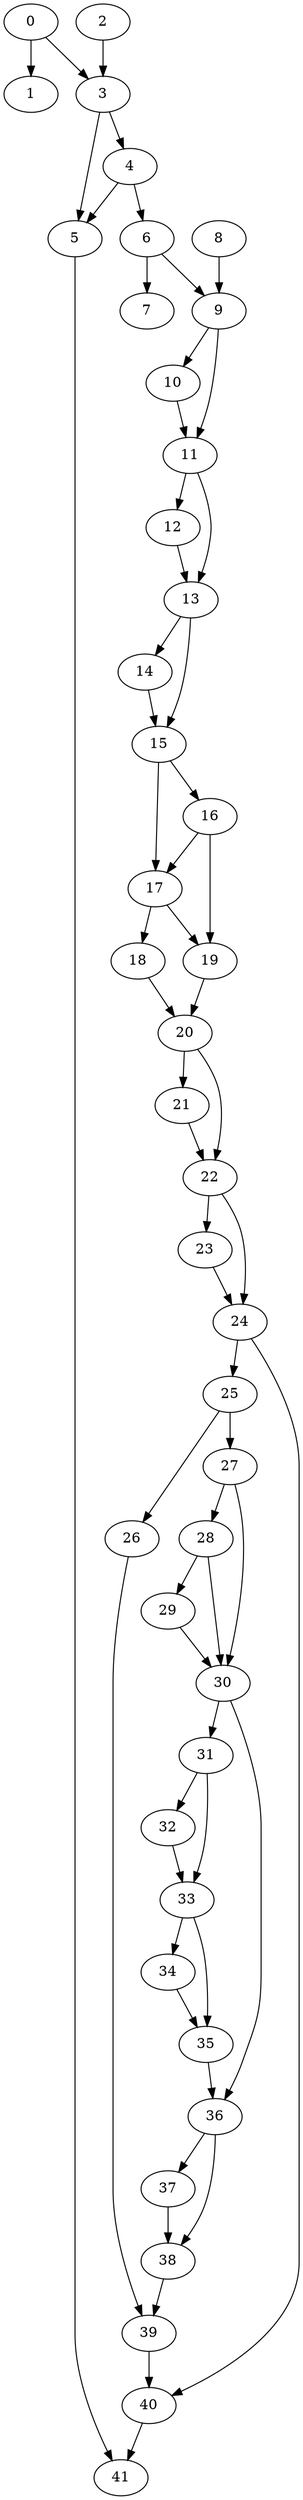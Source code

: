 digraph {
	0
	1
	2
	3
	4
	5
	6
	7
	8
	9
	10
	11
	12
	13
	14
	15
	16
	17
	18
	19
	20
	21
	22
	23
	24
	25
	26
	27
	28
	29
	30
	31
	32
	33
	34
	35
	36
	37
	38
	39
	40
	41
	9 -> 11
	10 -> 11
	15 -> 16
	30 -> 36
	35 -> 36
	39 -> 40
	24 -> 40
	24 -> 25
	25 -> 27
	36 -> 38
	37 -> 38
	30 -> 31
	31 -> 33
	32 -> 33
	33 -> 35
	34 -> 35
	0 -> 3
	2 -> 3
	13 -> 15
	14 -> 15
	15 -> 17
	16 -> 17
	27 -> 28
	5 -> 41
	40 -> 41
	22 -> 24
	23 -> 24
	28 -> 29
	3 -> 5
	4 -> 5
	6 -> 7
	6 -> 9
	8 -> 9
	17 -> 18
	11 -> 12
	11 -> 13
	12 -> 13
	31 -> 32
	36 -> 37
	29 -> 30
	27 -> 30
	28 -> 30
	3 -> 4
	4 -> 6
	16 -> 19
	17 -> 19
	22 -> 23
	25 -> 26
	21 -> 22
	20 -> 22
	33 -> 34
	26 -> 39
	38 -> 39
	0 -> 1
	9 -> 10
	13 -> 14
	18 -> 20
	19 -> 20
	20 -> 21
}
